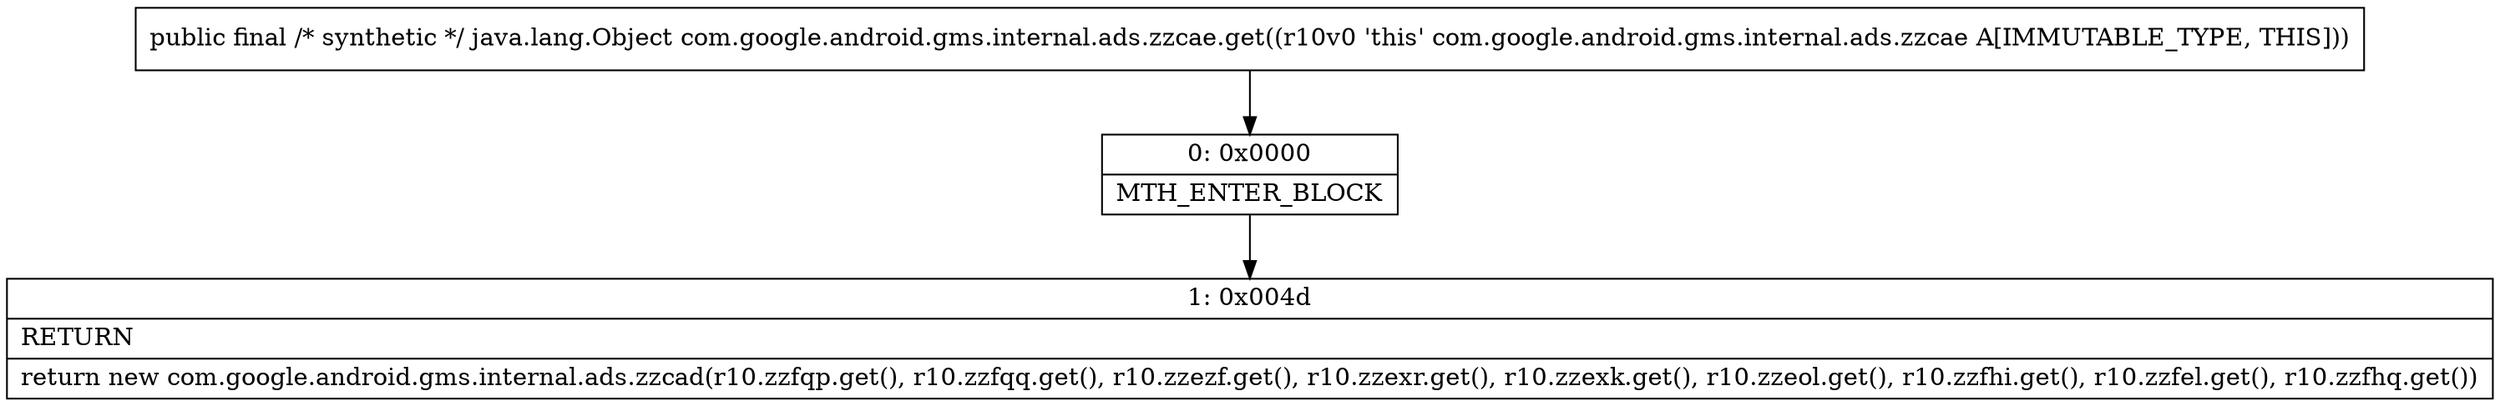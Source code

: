 digraph "CFG forcom.google.android.gms.internal.ads.zzcae.get()Ljava\/lang\/Object;" {
Node_0 [shape=record,label="{0\:\ 0x0000|MTH_ENTER_BLOCK\l}"];
Node_1 [shape=record,label="{1\:\ 0x004d|RETURN\l|return new com.google.android.gms.internal.ads.zzcad(r10.zzfqp.get(), r10.zzfqq.get(), r10.zzezf.get(), r10.zzexr.get(), r10.zzexk.get(), r10.zzeol.get(), r10.zzfhi.get(), r10.zzfel.get(), r10.zzfhq.get())\l}"];
MethodNode[shape=record,label="{public final \/* synthetic *\/ java.lang.Object com.google.android.gms.internal.ads.zzcae.get((r10v0 'this' com.google.android.gms.internal.ads.zzcae A[IMMUTABLE_TYPE, THIS])) }"];
MethodNode -> Node_0;
Node_0 -> Node_1;
}

